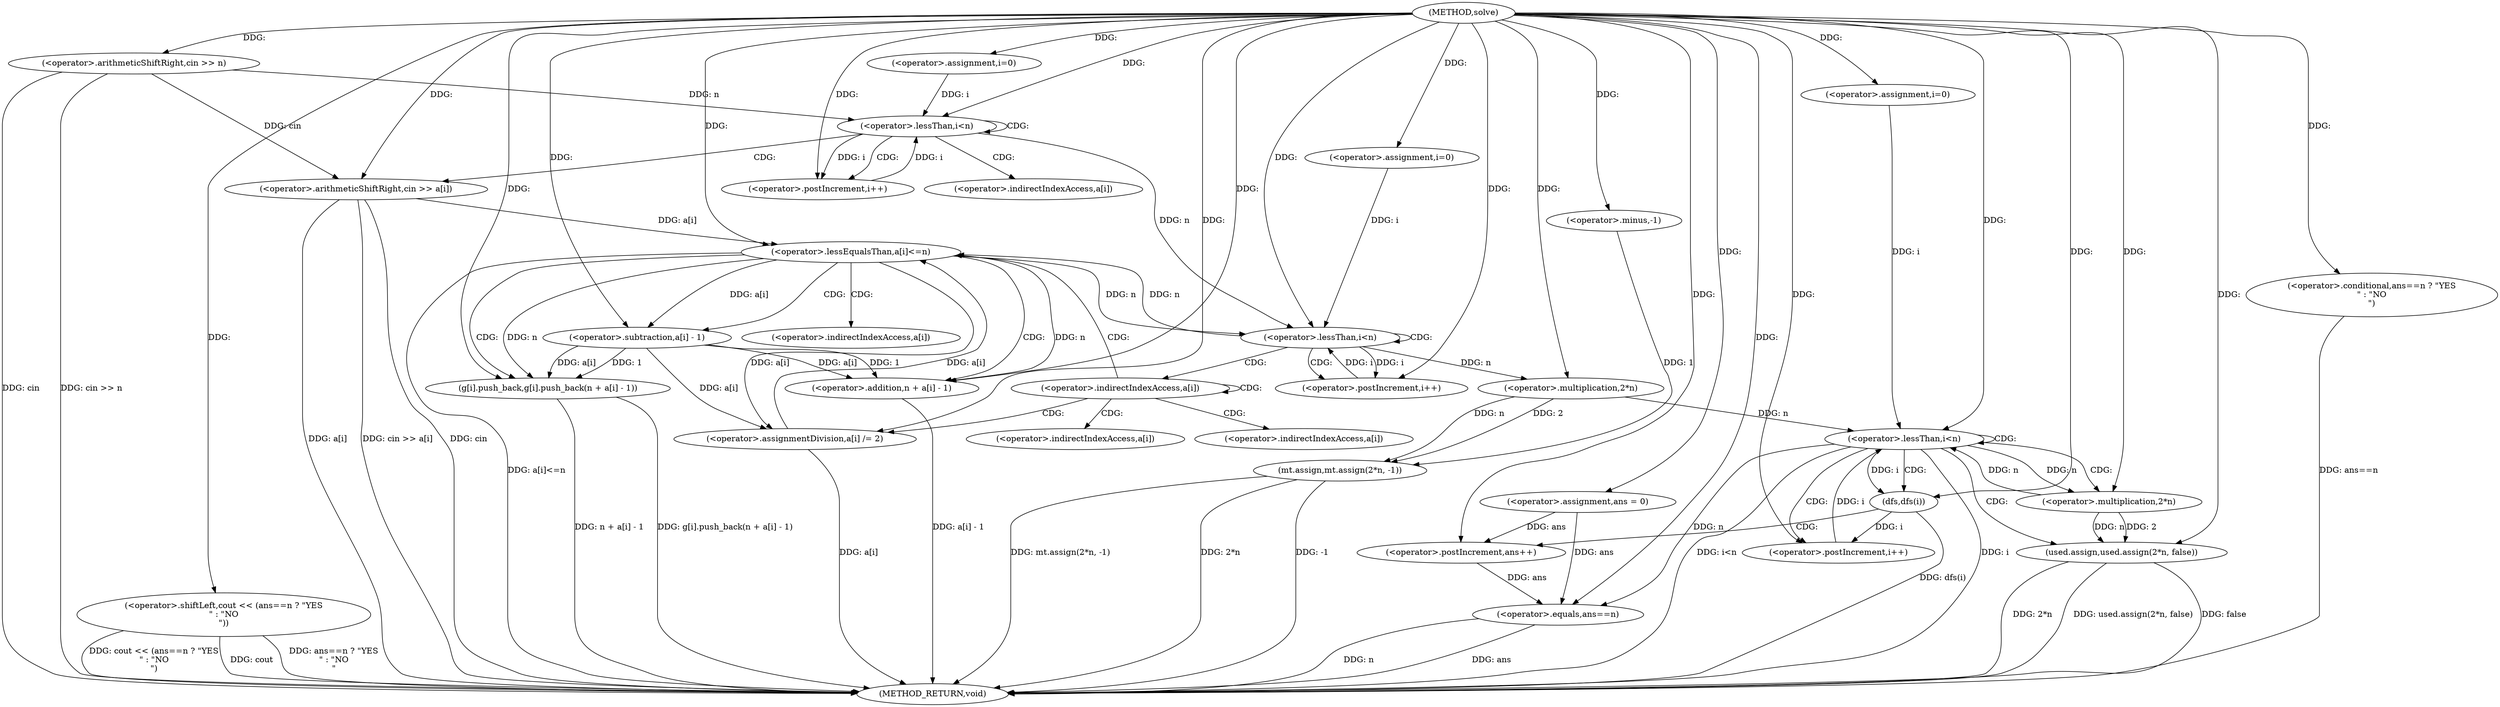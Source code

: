 digraph "solve" {  
"1000205" [label = "(METHOD,solve)" ]
"1000301" [label = "(METHOD_RETURN,void)" ]
"1000208" [label = "(<operator>.arithmeticShiftRight,cin >> n)" ]
"1000262" [label = "(mt.assign,mt.assign(2*n, -1))" ]
"1000269" [label = "(<operator>.assignment,ans = 0)" ]
"1000293" [label = "(<operator>.shiftLeft,cout << (ans==n ? \"YES\n\" : \"NO\n\"))" ]
"1000214" [label = "(<operator>.assignment,i=0)" ]
"1000217" [label = "(<operator>.lessThan,i<n)" ]
"1000220" [label = "(<operator>.postIncrement,i++)" ]
"1000222" [label = "(<operator>.arithmeticShiftRight,cin >> a[i])" ]
"1000229" [label = "(<operator>.assignment,i=0)" ]
"1000232" [label = "(<operator>.lessThan,i<n)" ]
"1000235" [label = "(<operator>.postIncrement,i++)" ]
"1000274" [label = "(<operator>.assignment,i=0)" ]
"1000277" [label = "(<operator>.lessThan,i<n)" ]
"1000280" [label = "(<operator>.postIncrement,i++)" ]
"1000263" [label = "(<operator>.multiplication,2*n)" ]
"1000266" [label = "(<operator>.minus,-1)" ]
"1000283" [label = "(used.assign,used.assign(2*n, false))" ]
"1000295" [label = "(<operator>.conditional,ans==n ? \"YES\n\" : \"NO\n\")" ]
"1000289" [label = "(dfs,dfs(i))" ]
"1000291" [label = "(<operator>.postIncrement,ans++)" ]
"1000296" [label = "(<operator>.equals,ans==n)" ]
"1000257" [label = "(<operator>.assignmentDivision,a[i] /= 2)" ]
"1000284" [label = "(<operator>.multiplication,2*n)" ]
"1000244" [label = "(<operator>.lessEqualsThan,a[i]<=n)" ]
"1000249" [label = "(g[i].push_back,g[i].push_back(n + a[i] - 1))" ]
"1000250" [label = "(<operator>.addition,n + a[i] - 1)" ]
"1000252" [label = "(<operator>.subtraction,a[i] - 1)" ]
"1000224" [label = "(<operator>.indirectIndexAccess,a[i])" ]
"1000239" [label = "(<operator>.indirectIndexAccess,a[i])" ]
"1000258" [label = "(<operator>.indirectIndexAccess,a[i])" ]
"1000245" [label = "(<operator>.indirectIndexAccess,a[i])" ]
"1000253" [label = "(<operator>.indirectIndexAccess,a[i])" ]
  "1000208" -> "1000301"  [ label = "DDG: cin"] 
  "1000208" -> "1000301"  [ label = "DDG: cin >> n"] 
  "1000262" -> "1000301"  [ label = "DDG: 2*n"] 
  "1000262" -> "1000301"  [ label = "DDG: -1"] 
  "1000262" -> "1000301"  [ label = "DDG: mt.assign(2*n, -1)"] 
  "1000277" -> "1000301"  [ label = "DDG: i"] 
  "1000277" -> "1000301"  [ label = "DDG: i<n"] 
  "1000296" -> "1000301"  [ label = "DDG: ans"] 
  "1000296" -> "1000301"  [ label = "DDG: n"] 
  "1000295" -> "1000301"  [ label = "DDG: ans==n"] 
  "1000293" -> "1000301"  [ label = "DDG: ans==n ? \"YES\n\" : \"NO\n\""] 
  "1000293" -> "1000301"  [ label = "DDG: cout << (ans==n ? \"YES\n\" : \"NO\n\")"] 
  "1000283" -> "1000301"  [ label = "DDG: 2*n"] 
  "1000283" -> "1000301"  [ label = "DDG: used.assign(2*n, false)"] 
  "1000289" -> "1000301"  [ label = "DDG: dfs(i)"] 
  "1000244" -> "1000301"  [ label = "DDG: a[i]<=n"] 
  "1000250" -> "1000301"  [ label = "DDG: a[i] - 1"] 
  "1000249" -> "1000301"  [ label = "DDG: n + a[i] - 1"] 
  "1000249" -> "1000301"  [ label = "DDG: g[i].push_back(n + a[i] - 1)"] 
  "1000257" -> "1000301"  [ label = "DDG: a[i]"] 
  "1000222" -> "1000301"  [ label = "DDG: cin"] 
  "1000222" -> "1000301"  [ label = "DDG: a[i]"] 
  "1000222" -> "1000301"  [ label = "DDG: cin >> a[i]"] 
  "1000283" -> "1000301"  [ label = "DDG: false"] 
  "1000293" -> "1000301"  [ label = "DDG: cout"] 
  "1000205" -> "1000269"  [ label = "DDG: "] 
  "1000205" -> "1000208"  [ label = "DDG: "] 
  "1000205" -> "1000214"  [ label = "DDG: "] 
  "1000205" -> "1000229"  [ label = "DDG: "] 
  "1000263" -> "1000262"  [ label = "DDG: n"] 
  "1000263" -> "1000262"  [ label = "DDG: 2"] 
  "1000266" -> "1000262"  [ label = "DDG: 1"] 
  "1000205" -> "1000274"  [ label = "DDG: "] 
  "1000205" -> "1000293"  [ label = "DDG: "] 
  "1000214" -> "1000217"  [ label = "DDG: i"] 
  "1000220" -> "1000217"  [ label = "DDG: i"] 
  "1000205" -> "1000217"  [ label = "DDG: "] 
  "1000208" -> "1000217"  [ label = "DDG: n"] 
  "1000217" -> "1000220"  [ label = "DDG: i"] 
  "1000205" -> "1000220"  [ label = "DDG: "] 
  "1000208" -> "1000222"  [ label = "DDG: cin"] 
  "1000205" -> "1000222"  [ label = "DDG: "] 
  "1000229" -> "1000232"  [ label = "DDG: i"] 
  "1000235" -> "1000232"  [ label = "DDG: i"] 
  "1000205" -> "1000232"  [ label = "DDG: "] 
  "1000217" -> "1000232"  [ label = "DDG: n"] 
  "1000244" -> "1000232"  [ label = "DDG: n"] 
  "1000232" -> "1000235"  [ label = "DDG: i"] 
  "1000205" -> "1000235"  [ label = "DDG: "] 
  "1000205" -> "1000263"  [ label = "DDG: "] 
  "1000232" -> "1000263"  [ label = "DDG: n"] 
  "1000205" -> "1000266"  [ label = "DDG: "] 
  "1000274" -> "1000277"  [ label = "DDG: i"] 
  "1000280" -> "1000277"  [ label = "DDG: i"] 
  "1000205" -> "1000277"  [ label = "DDG: "] 
  "1000263" -> "1000277"  [ label = "DDG: n"] 
  "1000284" -> "1000277"  [ label = "DDG: n"] 
  "1000289" -> "1000280"  [ label = "DDG: i"] 
  "1000205" -> "1000280"  [ label = "DDG: "] 
  "1000205" -> "1000295"  [ label = "DDG: "] 
  "1000284" -> "1000283"  [ label = "DDG: n"] 
  "1000284" -> "1000283"  [ label = "DDG: 2"] 
  "1000205" -> "1000283"  [ label = "DDG: "] 
  "1000269" -> "1000296"  [ label = "DDG: ans"] 
  "1000291" -> "1000296"  [ label = "DDG: ans"] 
  "1000205" -> "1000296"  [ label = "DDG: "] 
  "1000277" -> "1000296"  [ label = "DDG: n"] 
  "1000205" -> "1000257"  [ label = "DDG: "] 
  "1000205" -> "1000284"  [ label = "DDG: "] 
  "1000277" -> "1000284"  [ label = "DDG: n"] 
  "1000277" -> "1000289"  [ label = "DDG: i"] 
  "1000205" -> "1000289"  [ label = "DDG: "] 
  "1000269" -> "1000291"  [ label = "DDG: ans"] 
  "1000205" -> "1000291"  [ label = "DDG: "] 
  "1000244" -> "1000257"  [ label = "DDG: a[i]"] 
  "1000252" -> "1000257"  [ label = "DDG: a[i]"] 
  "1000257" -> "1000244"  [ label = "DDG: a[i]"] 
  "1000222" -> "1000244"  [ label = "DDG: a[i]"] 
  "1000232" -> "1000244"  [ label = "DDG: n"] 
  "1000205" -> "1000244"  [ label = "DDG: "] 
  "1000252" -> "1000249"  [ label = "DDG: 1"] 
  "1000252" -> "1000249"  [ label = "DDG: a[i]"] 
  "1000244" -> "1000249"  [ label = "DDG: n"] 
  "1000205" -> "1000249"  [ label = "DDG: "] 
  "1000244" -> "1000250"  [ label = "DDG: n"] 
  "1000205" -> "1000250"  [ label = "DDG: "] 
  "1000252" -> "1000250"  [ label = "DDG: 1"] 
  "1000252" -> "1000250"  [ label = "DDG: a[i]"] 
  "1000244" -> "1000252"  [ label = "DDG: a[i]"] 
  "1000205" -> "1000252"  [ label = "DDG: "] 
  "1000217" -> "1000222"  [ label = "CDG: "] 
  "1000217" -> "1000220"  [ label = "CDG: "] 
  "1000217" -> "1000224"  [ label = "CDG: "] 
  "1000217" -> "1000217"  [ label = "CDG: "] 
  "1000232" -> "1000239"  [ label = "CDG: "] 
  "1000232" -> "1000235"  [ label = "CDG: "] 
  "1000232" -> "1000232"  [ label = "CDG: "] 
  "1000277" -> "1000277"  [ label = "CDG: "] 
  "1000277" -> "1000283"  [ label = "CDG: "] 
  "1000277" -> "1000284"  [ label = "CDG: "] 
  "1000277" -> "1000280"  [ label = "CDG: "] 
  "1000277" -> "1000289"  [ label = "CDG: "] 
  "1000239" -> "1000258"  [ label = "CDG: "] 
  "1000239" -> "1000239"  [ label = "CDG: "] 
  "1000239" -> "1000244"  [ label = "CDG: "] 
  "1000239" -> "1000257"  [ label = "CDG: "] 
  "1000239" -> "1000245"  [ label = "CDG: "] 
  "1000289" -> "1000291"  [ label = "CDG: "] 
  "1000244" -> "1000253"  [ label = "CDG: "] 
  "1000244" -> "1000252"  [ label = "CDG: "] 
  "1000244" -> "1000250"  [ label = "CDG: "] 
  "1000244" -> "1000249"  [ label = "CDG: "] 
}
